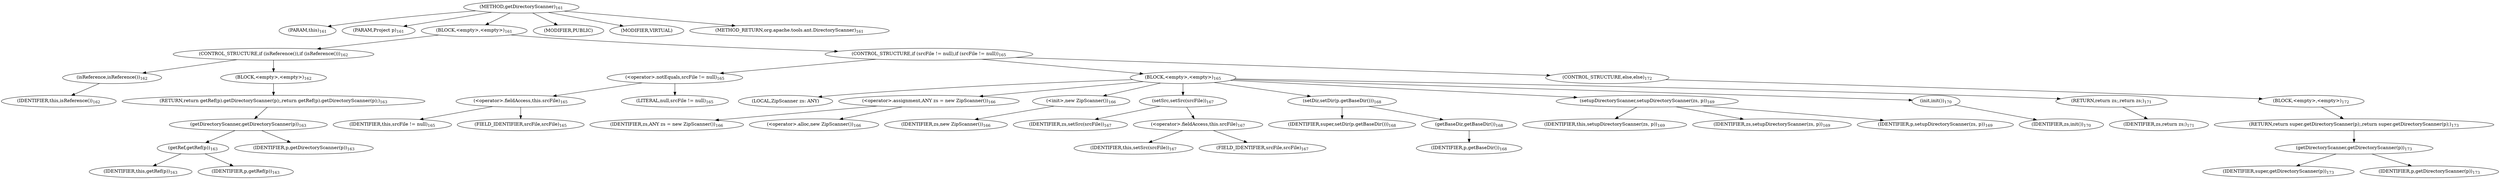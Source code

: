 digraph "getDirectoryScanner" {  
"141" [label = <(METHOD,getDirectoryScanner)<SUB>161</SUB>> ]
"10" [label = <(PARAM,this)<SUB>161</SUB>> ]
"142" [label = <(PARAM,Project p)<SUB>161</SUB>> ]
"143" [label = <(BLOCK,&lt;empty&gt;,&lt;empty&gt;)<SUB>161</SUB>> ]
"144" [label = <(CONTROL_STRUCTURE,if (isReference()),if (isReference()))<SUB>162</SUB>> ]
"145" [label = <(isReference,isReference())<SUB>162</SUB>> ]
"9" [label = <(IDENTIFIER,this,isReference())<SUB>162</SUB>> ]
"146" [label = <(BLOCK,&lt;empty&gt;,&lt;empty&gt;)<SUB>162</SUB>> ]
"147" [label = <(RETURN,return getRef(p).getDirectoryScanner(p);,return getRef(p).getDirectoryScanner(p);)<SUB>163</SUB>> ]
"148" [label = <(getDirectoryScanner,getDirectoryScanner(p))<SUB>163</SUB>> ]
"149" [label = <(getRef,getRef(p))<SUB>163</SUB>> ]
"11" [label = <(IDENTIFIER,this,getRef(p))<SUB>163</SUB>> ]
"150" [label = <(IDENTIFIER,p,getRef(p))<SUB>163</SUB>> ]
"151" [label = <(IDENTIFIER,p,getDirectoryScanner(p))<SUB>163</SUB>> ]
"152" [label = <(CONTROL_STRUCTURE,if (srcFile != null),if (srcFile != null))<SUB>165</SUB>> ]
"153" [label = <(&lt;operator&gt;.notEquals,srcFile != null)<SUB>165</SUB>> ]
"154" [label = <(&lt;operator&gt;.fieldAccess,this.srcFile)<SUB>165</SUB>> ]
"155" [label = <(IDENTIFIER,this,srcFile != null)<SUB>165</SUB>> ]
"156" [label = <(FIELD_IDENTIFIER,srcFile,srcFile)<SUB>165</SUB>> ]
"157" [label = <(LITERAL,null,srcFile != null)<SUB>165</SUB>> ]
"158" [label = <(BLOCK,&lt;empty&gt;,&lt;empty&gt;)<SUB>165</SUB>> ]
"13" [label = <(LOCAL,ZipScanner zs: ANY)> ]
"159" [label = <(&lt;operator&gt;.assignment,ANY zs = new ZipScanner())<SUB>166</SUB>> ]
"160" [label = <(IDENTIFIER,zs,ANY zs = new ZipScanner())<SUB>166</SUB>> ]
"161" [label = <(&lt;operator&gt;.alloc,new ZipScanner())<SUB>166</SUB>> ]
"162" [label = <(&lt;init&gt;,new ZipScanner())<SUB>166</SUB>> ]
"12" [label = <(IDENTIFIER,zs,new ZipScanner())<SUB>166</SUB>> ]
"163" [label = <(setSrc,setSrc(srcFile))<SUB>167</SUB>> ]
"164" [label = <(IDENTIFIER,zs,setSrc(srcFile))<SUB>167</SUB>> ]
"165" [label = <(&lt;operator&gt;.fieldAccess,this.srcFile)<SUB>167</SUB>> ]
"166" [label = <(IDENTIFIER,this,setSrc(srcFile))<SUB>167</SUB>> ]
"167" [label = <(FIELD_IDENTIFIER,srcFile,srcFile)<SUB>167</SUB>> ]
"168" [label = <(setDir,setDir(p.getBaseDir()))<SUB>168</SUB>> ]
"169" [label = <(IDENTIFIER,super,setDir(p.getBaseDir()))<SUB>168</SUB>> ]
"170" [label = <(getBaseDir,getBaseDir())<SUB>168</SUB>> ]
"171" [label = <(IDENTIFIER,p,getBaseDir())<SUB>168</SUB>> ]
"172" [label = <(setupDirectoryScanner,setupDirectoryScanner(zs, p))<SUB>169</SUB>> ]
"14" [label = <(IDENTIFIER,this,setupDirectoryScanner(zs, p))<SUB>169</SUB>> ]
"173" [label = <(IDENTIFIER,zs,setupDirectoryScanner(zs, p))<SUB>169</SUB>> ]
"174" [label = <(IDENTIFIER,p,setupDirectoryScanner(zs, p))<SUB>169</SUB>> ]
"175" [label = <(init,init())<SUB>170</SUB>> ]
"176" [label = <(IDENTIFIER,zs,init())<SUB>170</SUB>> ]
"177" [label = <(RETURN,return zs;,return zs;)<SUB>171</SUB>> ]
"178" [label = <(IDENTIFIER,zs,return zs;)<SUB>171</SUB>> ]
"179" [label = <(CONTROL_STRUCTURE,else,else)<SUB>172</SUB>> ]
"180" [label = <(BLOCK,&lt;empty&gt;,&lt;empty&gt;)<SUB>172</SUB>> ]
"181" [label = <(RETURN,return super.getDirectoryScanner(p);,return super.getDirectoryScanner(p);)<SUB>173</SUB>> ]
"182" [label = <(getDirectoryScanner,getDirectoryScanner(p))<SUB>173</SUB>> ]
"183" [label = <(IDENTIFIER,super,getDirectoryScanner(p))<SUB>173</SUB>> ]
"184" [label = <(IDENTIFIER,p,getDirectoryScanner(p))<SUB>173</SUB>> ]
"185" [label = <(MODIFIER,PUBLIC)> ]
"186" [label = <(MODIFIER,VIRTUAL)> ]
"187" [label = <(METHOD_RETURN,org.apache.tools.ant.DirectoryScanner)<SUB>161</SUB>> ]
  "141" -> "10" 
  "141" -> "142" 
  "141" -> "143" 
  "141" -> "185" 
  "141" -> "186" 
  "141" -> "187" 
  "143" -> "144" 
  "143" -> "152" 
  "144" -> "145" 
  "144" -> "146" 
  "145" -> "9" 
  "146" -> "147" 
  "147" -> "148" 
  "148" -> "149" 
  "148" -> "151" 
  "149" -> "11" 
  "149" -> "150" 
  "152" -> "153" 
  "152" -> "158" 
  "152" -> "179" 
  "153" -> "154" 
  "153" -> "157" 
  "154" -> "155" 
  "154" -> "156" 
  "158" -> "13" 
  "158" -> "159" 
  "158" -> "162" 
  "158" -> "163" 
  "158" -> "168" 
  "158" -> "172" 
  "158" -> "175" 
  "158" -> "177" 
  "159" -> "160" 
  "159" -> "161" 
  "162" -> "12" 
  "163" -> "164" 
  "163" -> "165" 
  "165" -> "166" 
  "165" -> "167" 
  "168" -> "169" 
  "168" -> "170" 
  "170" -> "171" 
  "172" -> "14" 
  "172" -> "173" 
  "172" -> "174" 
  "175" -> "176" 
  "177" -> "178" 
  "179" -> "180" 
  "180" -> "181" 
  "181" -> "182" 
  "182" -> "183" 
  "182" -> "184" 
}
